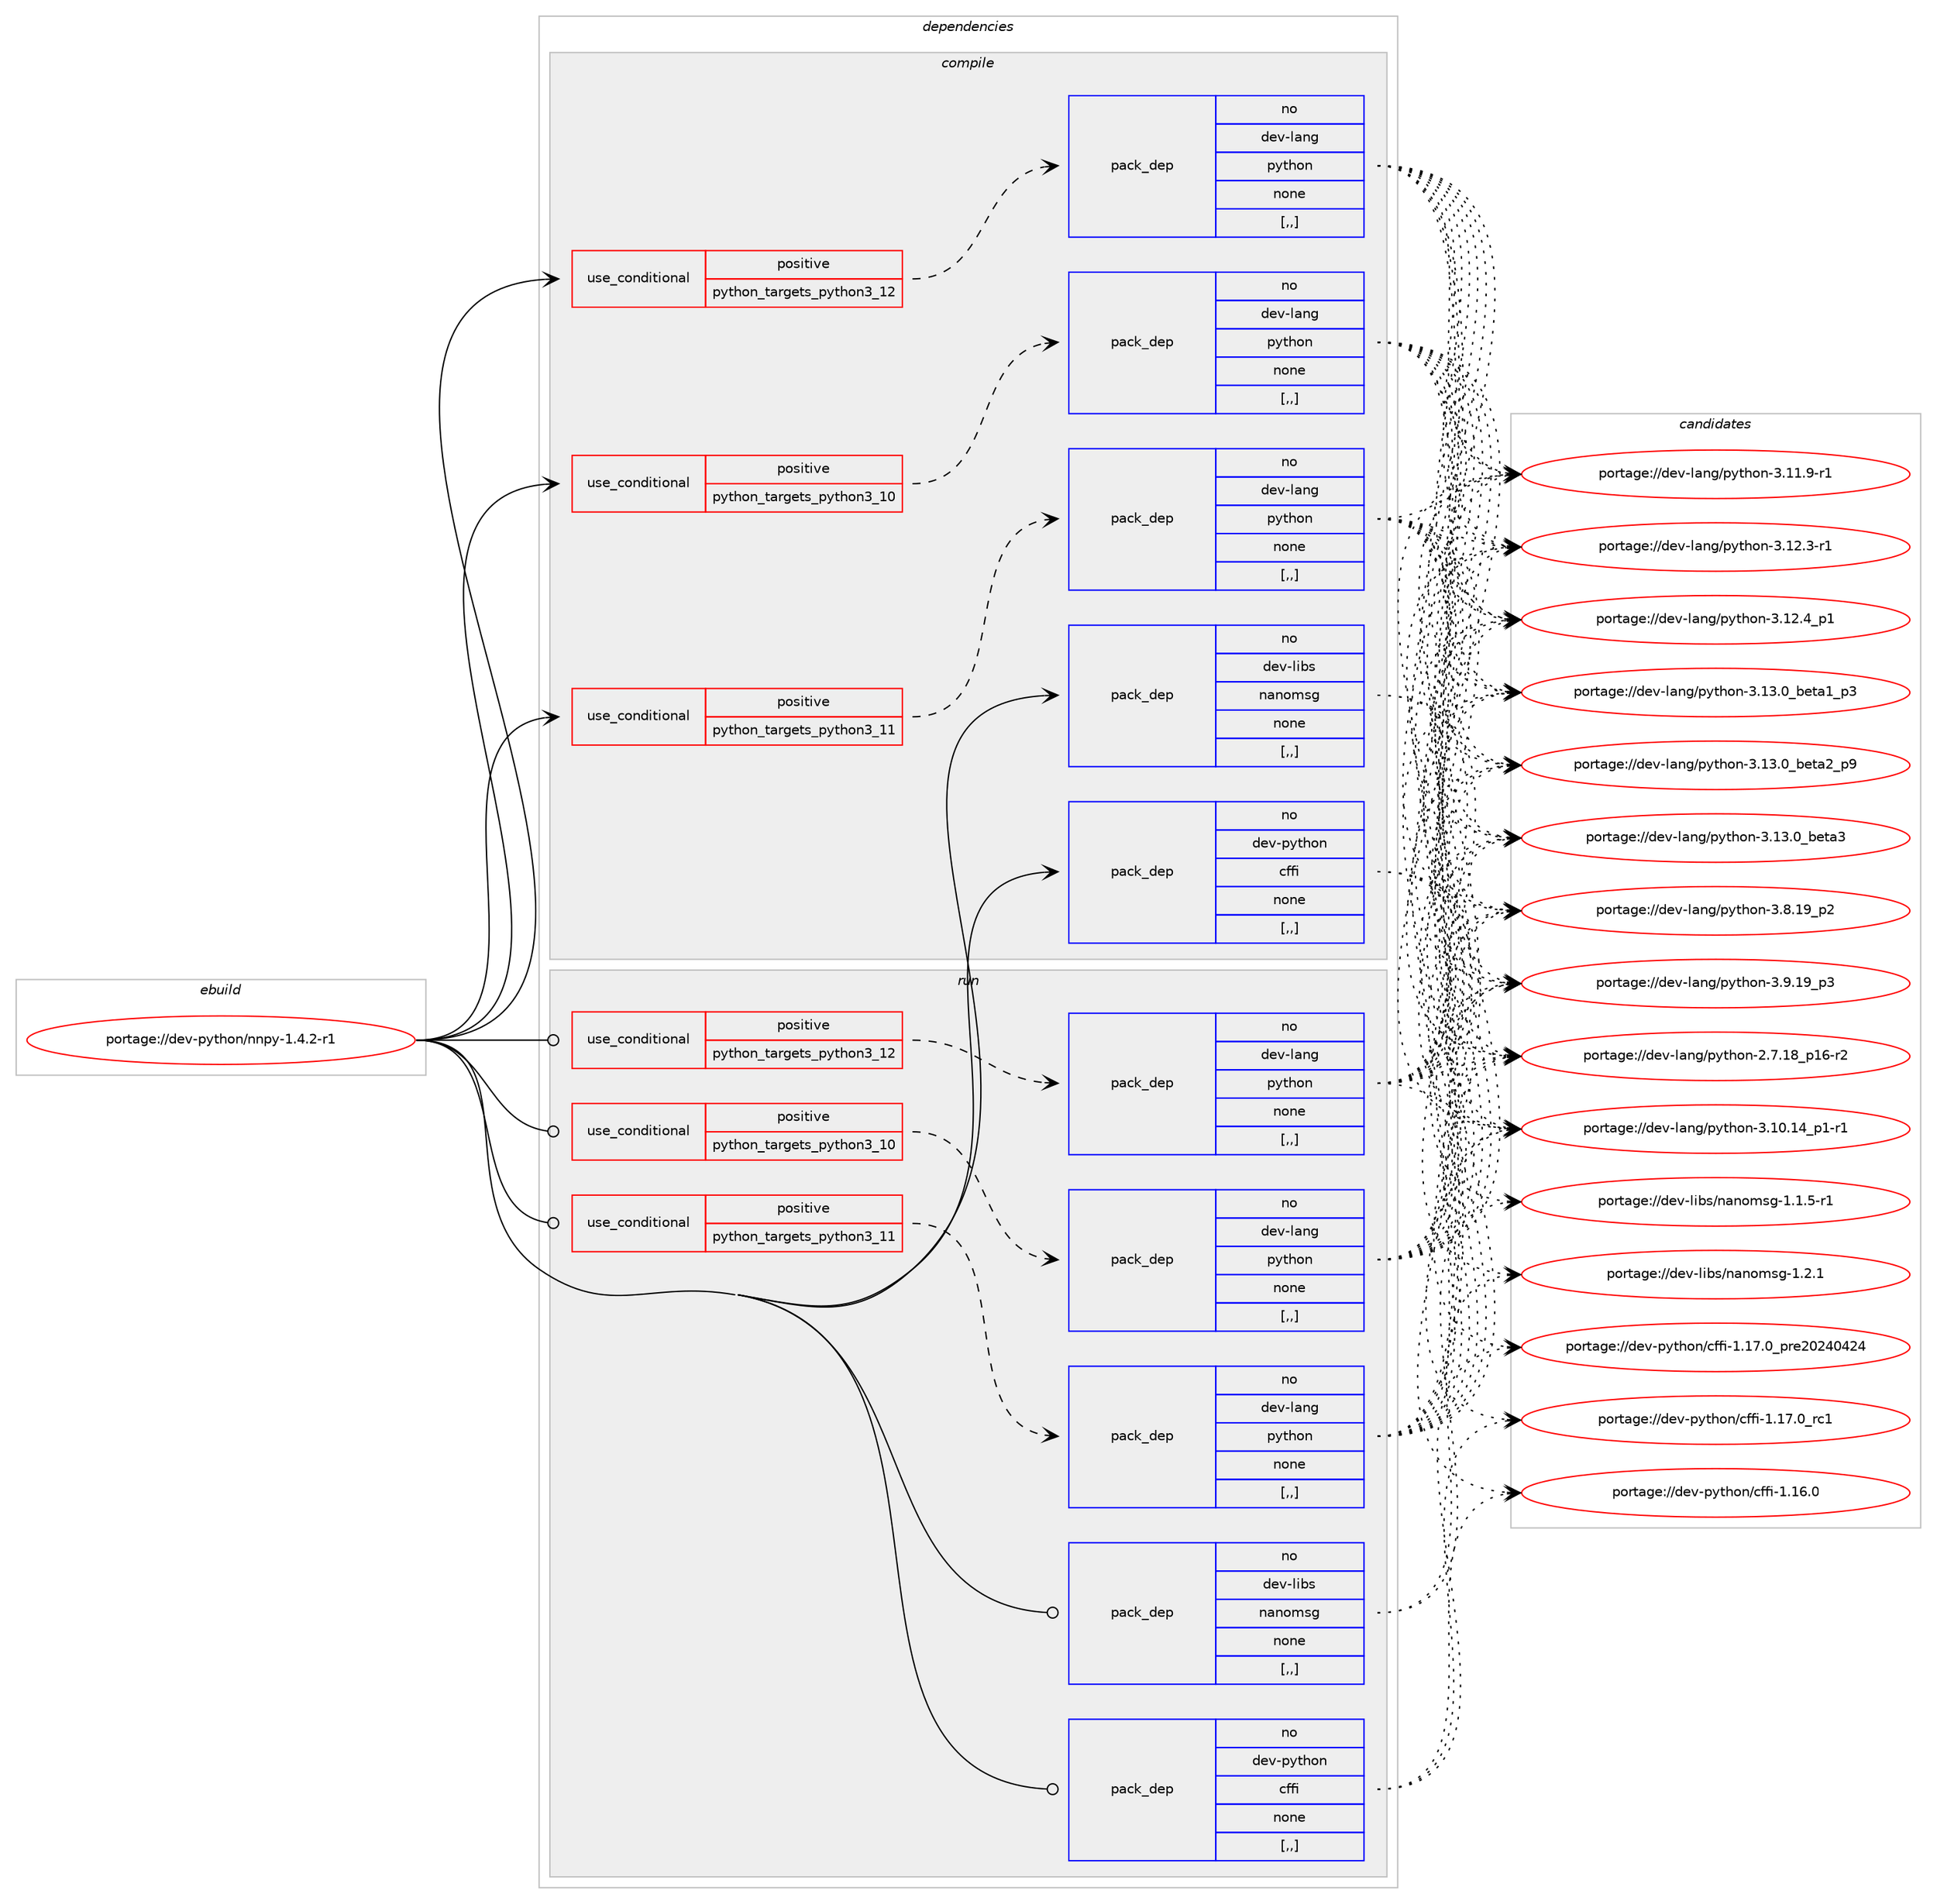 digraph prolog {

# *************
# Graph options
# *************

newrank=true;
concentrate=true;
compound=true;
graph [rankdir=LR,fontname=Helvetica,fontsize=10,ranksep=1.5];#, ranksep=2.5, nodesep=0.2];
edge  [arrowhead=vee];
node  [fontname=Helvetica,fontsize=10];

# **********
# The ebuild
# **********

subgraph cluster_leftcol {
color=gray;
rank=same;
label=<<i>ebuild</i>>;
id [label="portage://dev-python/nnpy-1.4.2-r1", color=red, width=4, href="../dev-python/nnpy-1.4.2-r1.svg"];
}

# ****************
# The dependencies
# ****************

subgraph cluster_midcol {
color=gray;
label=<<i>dependencies</i>>;
subgraph cluster_compile {
fillcolor="#eeeeee";
style=filled;
label=<<i>compile</i>>;
subgraph cond34289 {
dependency149040 [label=<<TABLE BORDER="0" CELLBORDER="1" CELLSPACING="0" CELLPADDING="4"><TR><TD ROWSPAN="3" CELLPADDING="10">use_conditional</TD></TR><TR><TD>positive</TD></TR><TR><TD>python_targets_python3_10</TD></TR></TABLE>>, shape=none, color=red];
subgraph pack113536 {
dependency149041 [label=<<TABLE BORDER="0" CELLBORDER="1" CELLSPACING="0" CELLPADDING="4" WIDTH="220"><TR><TD ROWSPAN="6" CELLPADDING="30">pack_dep</TD></TR><TR><TD WIDTH="110">no</TD></TR><TR><TD>dev-lang</TD></TR><TR><TD>python</TD></TR><TR><TD>none</TD></TR><TR><TD>[,,]</TD></TR></TABLE>>, shape=none, color=blue];
}
dependency149040:e -> dependency149041:w [weight=20,style="dashed",arrowhead="vee"];
}
id:e -> dependency149040:w [weight=20,style="solid",arrowhead="vee"];
subgraph cond34290 {
dependency149042 [label=<<TABLE BORDER="0" CELLBORDER="1" CELLSPACING="0" CELLPADDING="4"><TR><TD ROWSPAN="3" CELLPADDING="10">use_conditional</TD></TR><TR><TD>positive</TD></TR><TR><TD>python_targets_python3_11</TD></TR></TABLE>>, shape=none, color=red];
subgraph pack113537 {
dependency149043 [label=<<TABLE BORDER="0" CELLBORDER="1" CELLSPACING="0" CELLPADDING="4" WIDTH="220"><TR><TD ROWSPAN="6" CELLPADDING="30">pack_dep</TD></TR><TR><TD WIDTH="110">no</TD></TR><TR><TD>dev-lang</TD></TR><TR><TD>python</TD></TR><TR><TD>none</TD></TR><TR><TD>[,,]</TD></TR></TABLE>>, shape=none, color=blue];
}
dependency149042:e -> dependency149043:w [weight=20,style="dashed",arrowhead="vee"];
}
id:e -> dependency149042:w [weight=20,style="solid",arrowhead="vee"];
subgraph cond34291 {
dependency149044 [label=<<TABLE BORDER="0" CELLBORDER="1" CELLSPACING="0" CELLPADDING="4"><TR><TD ROWSPAN="3" CELLPADDING="10">use_conditional</TD></TR><TR><TD>positive</TD></TR><TR><TD>python_targets_python3_12</TD></TR></TABLE>>, shape=none, color=red];
subgraph pack113538 {
dependency149045 [label=<<TABLE BORDER="0" CELLBORDER="1" CELLSPACING="0" CELLPADDING="4" WIDTH="220"><TR><TD ROWSPAN="6" CELLPADDING="30">pack_dep</TD></TR><TR><TD WIDTH="110">no</TD></TR><TR><TD>dev-lang</TD></TR><TR><TD>python</TD></TR><TR><TD>none</TD></TR><TR><TD>[,,]</TD></TR></TABLE>>, shape=none, color=blue];
}
dependency149044:e -> dependency149045:w [weight=20,style="dashed",arrowhead="vee"];
}
id:e -> dependency149044:w [weight=20,style="solid",arrowhead="vee"];
subgraph pack113539 {
dependency149046 [label=<<TABLE BORDER="0" CELLBORDER="1" CELLSPACING="0" CELLPADDING="4" WIDTH="220"><TR><TD ROWSPAN="6" CELLPADDING="30">pack_dep</TD></TR><TR><TD WIDTH="110">no</TD></TR><TR><TD>dev-libs</TD></TR><TR><TD>nanomsg</TD></TR><TR><TD>none</TD></TR><TR><TD>[,,]</TD></TR></TABLE>>, shape=none, color=blue];
}
id:e -> dependency149046:w [weight=20,style="solid",arrowhead="vee"];
subgraph pack113540 {
dependency149047 [label=<<TABLE BORDER="0" CELLBORDER="1" CELLSPACING="0" CELLPADDING="4" WIDTH="220"><TR><TD ROWSPAN="6" CELLPADDING="30">pack_dep</TD></TR><TR><TD WIDTH="110">no</TD></TR><TR><TD>dev-python</TD></TR><TR><TD>cffi</TD></TR><TR><TD>none</TD></TR><TR><TD>[,,]</TD></TR></TABLE>>, shape=none, color=blue];
}
id:e -> dependency149047:w [weight=20,style="solid",arrowhead="vee"];
}
subgraph cluster_compileandrun {
fillcolor="#eeeeee";
style=filled;
label=<<i>compile and run</i>>;
}
subgraph cluster_run {
fillcolor="#eeeeee";
style=filled;
label=<<i>run</i>>;
subgraph cond34292 {
dependency149048 [label=<<TABLE BORDER="0" CELLBORDER="1" CELLSPACING="0" CELLPADDING="4"><TR><TD ROWSPAN="3" CELLPADDING="10">use_conditional</TD></TR><TR><TD>positive</TD></TR><TR><TD>python_targets_python3_10</TD></TR></TABLE>>, shape=none, color=red];
subgraph pack113541 {
dependency149049 [label=<<TABLE BORDER="0" CELLBORDER="1" CELLSPACING="0" CELLPADDING="4" WIDTH="220"><TR><TD ROWSPAN="6" CELLPADDING="30">pack_dep</TD></TR><TR><TD WIDTH="110">no</TD></TR><TR><TD>dev-lang</TD></TR><TR><TD>python</TD></TR><TR><TD>none</TD></TR><TR><TD>[,,]</TD></TR></TABLE>>, shape=none, color=blue];
}
dependency149048:e -> dependency149049:w [weight=20,style="dashed",arrowhead="vee"];
}
id:e -> dependency149048:w [weight=20,style="solid",arrowhead="odot"];
subgraph cond34293 {
dependency149050 [label=<<TABLE BORDER="0" CELLBORDER="1" CELLSPACING="0" CELLPADDING="4"><TR><TD ROWSPAN="3" CELLPADDING="10">use_conditional</TD></TR><TR><TD>positive</TD></TR><TR><TD>python_targets_python3_11</TD></TR></TABLE>>, shape=none, color=red];
subgraph pack113542 {
dependency149051 [label=<<TABLE BORDER="0" CELLBORDER="1" CELLSPACING="0" CELLPADDING="4" WIDTH="220"><TR><TD ROWSPAN="6" CELLPADDING="30">pack_dep</TD></TR><TR><TD WIDTH="110">no</TD></TR><TR><TD>dev-lang</TD></TR><TR><TD>python</TD></TR><TR><TD>none</TD></TR><TR><TD>[,,]</TD></TR></TABLE>>, shape=none, color=blue];
}
dependency149050:e -> dependency149051:w [weight=20,style="dashed",arrowhead="vee"];
}
id:e -> dependency149050:w [weight=20,style="solid",arrowhead="odot"];
subgraph cond34294 {
dependency149052 [label=<<TABLE BORDER="0" CELLBORDER="1" CELLSPACING="0" CELLPADDING="4"><TR><TD ROWSPAN="3" CELLPADDING="10">use_conditional</TD></TR><TR><TD>positive</TD></TR><TR><TD>python_targets_python3_12</TD></TR></TABLE>>, shape=none, color=red];
subgraph pack113543 {
dependency149053 [label=<<TABLE BORDER="0" CELLBORDER="1" CELLSPACING="0" CELLPADDING="4" WIDTH="220"><TR><TD ROWSPAN="6" CELLPADDING="30">pack_dep</TD></TR><TR><TD WIDTH="110">no</TD></TR><TR><TD>dev-lang</TD></TR><TR><TD>python</TD></TR><TR><TD>none</TD></TR><TR><TD>[,,]</TD></TR></TABLE>>, shape=none, color=blue];
}
dependency149052:e -> dependency149053:w [weight=20,style="dashed",arrowhead="vee"];
}
id:e -> dependency149052:w [weight=20,style="solid",arrowhead="odot"];
subgraph pack113544 {
dependency149054 [label=<<TABLE BORDER="0" CELLBORDER="1" CELLSPACING="0" CELLPADDING="4" WIDTH="220"><TR><TD ROWSPAN="6" CELLPADDING="30">pack_dep</TD></TR><TR><TD WIDTH="110">no</TD></TR><TR><TD>dev-libs</TD></TR><TR><TD>nanomsg</TD></TR><TR><TD>none</TD></TR><TR><TD>[,,]</TD></TR></TABLE>>, shape=none, color=blue];
}
id:e -> dependency149054:w [weight=20,style="solid",arrowhead="odot"];
subgraph pack113545 {
dependency149055 [label=<<TABLE BORDER="0" CELLBORDER="1" CELLSPACING="0" CELLPADDING="4" WIDTH="220"><TR><TD ROWSPAN="6" CELLPADDING="30">pack_dep</TD></TR><TR><TD WIDTH="110">no</TD></TR><TR><TD>dev-python</TD></TR><TR><TD>cffi</TD></TR><TR><TD>none</TD></TR><TR><TD>[,,]</TD></TR></TABLE>>, shape=none, color=blue];
}
id:e -> dependency149055:w [weight=20,style="solid",arrowhead="odot"];
}
}

# **************
# The candidates
# **************

subgraph cluster_choices {
rank=same;
color=gray;
label=<<i>candidates</i>>;

subgraph choice113536 {
color=black;
nodesep=1;
choice100101118451089711010347112121116104111110455046554649569511249544511450 [label="portage://dev-lang/python-2.7.18_p16-r2", color=red, width=4,href="../dev-lang/python-2.7.18_p16-r2.svg"];
choice100101118451089711010347112121116104111110455146494846495295112494511449 [label="portage://dev-lang/python-3.10.14_p1-r1", color=red, width=4,href="../dev-lang/python-3.10.14_p1-r1.svg"];
choice100101118451089711010347112121116104111110455146494946574511449 [label="portage://dev-lang/python-3.11.9-r1", color=red, width=4,href="../dev-lang/python-3.11.9-r1.svg"];
choice100101118451089711010347112121116104111110455146495046514511449 [label="portage://dev-lang/python-3.12.3-r1", color=red, width=4,href="../dev-lang/python-3.12.3-r1.svg"];
choice100101118451089711010347112121116104111110455146495046529511249 [label="portage://dev-lang/python-3.12.4_p1", color=red, width=4,href="../dev-lang/python-3.12.4_p1.svg"];
choice10010111845108971101034711212111610411111045514649514648959810111697499511251 [label="portage://dev-lang/python-3.13.0_beta1_p3", color=red, width=4,href="../dev-lang/python-3.13.0_beta1_p3.svg"];
choice10010111845108971101034711212111610411111045514649514648959810111697509511257 [label="portage://dev-lang/python-3.13.0_beta2_p9", color=red, width=4,href="../dev-lang/python-3.13.0_beta2_p9.svg"];
choice1001011184510897110103471121211161041111104551464951464895981011169751 [label="portage://dev-lang/python-3.13.0_beta3", color=red, width=4,href="../dev-lang/python-3.13.0_beta3.svg"];
choice100101118451089711010347112121116104111110455146564649579511250 [label="portage://dev-lang/python-3.8.19_p2", color=red, width=4,href="../dev-lang/python-3.8.19_p2.svg"];
choice100101118451089711010347112121116104111110455146574649579511251 [label="portage://dev-lang/python-3.9.19_p3", color=red, width=4,href="../dev-lang/python-3.9.19_p3.svg"];
dependency149041:e -> choice100101118451089711010347112121116104111110455046554649569511249544511450:w [style=dotted,weight="100"];
dependency149041:e -> choice100101118451089711010347112121116104111110455146494846495295112494511449:w [style=dotted,weight="100"];
dependency149041:e -> choice100101118451089711010347112121116104111110455146494946574511449:w [style=dotted,weight="100"];
dependency149041:e -> choice100101118451089711010347112121116104111110455146495046514511449:w [style=dotted,weight="100"];
dependency149041:e -> choice100101118451089711010347112121116104111110455146495046529511249:w [style=dotted,weight="100"];
dependency149041:e -> choice10010111845108971101034711212111610411111045514649514648959810111697499511251:w [style=dotted,weight="100"];
dependency149041:e -> choice10010111845108971101034711212111610411111045514649514648959810111697509511257:w [style=dotted,weight="100"];
dependency149041:e -> choice1001011184510897110103471121211161041111104551464951464895981011169751:w [style=dotted,weight="100"];
dependency149041:e -> choice100101118451089711010347112121116104111110455146564649579511250:w [style=dotted,weight="100"];
dependency149041:e -> choice100101118451089711010347112121116104111110455146574649579511251:w [style=dotted,weight="100"];
}
subgraph choice113537 {
color=black;
nodesep=1;
choice100101118451089711010347112121116104111110455046554649569511249544511450 [label="portage://dev-lang/python-2.7.18_p16-r2", color=red, width=4,href="../dev-lang/python-2.7.18_p16-r2.svg"];
choice100101118451089711010347112121116104111110455146494846495295112494511449 [label="portage://dev-lang/python-3.10.14_p1-r1", color=red, width=4,href="../dev-lang/python-3.10.14_p1-r1.svg"];
choice100101118451089711010347112121116104111110455146494946574511449 [label="portage://dev-lang/python-3.11.9-r1", color=red, width=4,href="../dev-lang/python-3.11.9-r1.svg"];
choice100101118451089711010347112121116104111110455146495046514511449 [label="portage://dev-lang/python-3.12.3-r1", color=red, width=4,href="../dev-lang/python-3.12.3-r1.svg"];
choice100101118451089711010347112121116104111110455146495046529511249 [label="portage://dev-lang/python-3.12.4_p1", color=red, width=4,href="../dev-lang/python-3.12.4_p1.svg"];
choice10010111845108971101034711212111610411111045514649514648959810111697499511251 [label="portage://dev-lang/python-3.13.0_beta1_p3", color=red, width=4,href="../dev-lang/python-3.13.0_beta1_p3.svg"];
choice10010111845108971101034711212111610411111045514649514648959810111697509511257 [label="portage://dev-lang/python-3.13.0_beta2_p9", color=red, width=4,href="../dev-lang/python-3.13.0_beta2_p9.svg"];
choice1001011184510897110103471121211161041111104551464951464895981011169751 [label="portage://dev-lang/python-3.13.0_beta3", color=red, width=4,href="../dev-lang/python-3.13.0_beta3.svg"];
choice100101118451089711010347112121116104111110455146564649579511250 [label="portage://dev-lang/python-3.8.19_p2", color=red, width=4,href="../dev-lang/python-3.8.19_p2.svg"];
choice100101118451089711010347112121116104111110455146574649579511251 [label="portage://dev-lang/python-3.9.19_p3", color=red, width=4,href="../dev-lang/python-3.9.19_p3.svg"];
dependency149043:e -> choice100101118451089711010347112121116104111110455046554649569511249544511450:w [style=dotted,weight="100"];
dependency149043:e -> choice100101118451089711010347112121116104111110455146494846495295112494511449:w [style=dotted,weight="100"];
dependency149043:e -> choice100101118451089711010347112121116104111110455146494946574511449:w [style=dotted,weight="100"];
dependency149043:e -> choice100101118451089711010347112121116104111110455146495046514511449:w [style=dotted,weight="100"];
dependency149043:e -> choice100101118451089711010347112121116104111110455146495046529511249:w [style=dotted,weight="100"];
dependency149043:e -> choice10010111845108971101034711212111610411111045514649514648959810111697499511251:w [style=dotted,weight="100"];
dependency149043:e -> choice10010111845108971101034711212111610411111045514649514648959810111697509511257:w [style=dotted,weight="100"];
dependency149043:e -> choice1001011184510897110103471121211161041111104551464951464895981011169751:w [style=dotted,weight="100"];
dependency149043:e -> choice100101118451089711010347112121116104111110455146564649579511250:w [style=dotted,weight="100"];
dependency149043:e -> choice100101118451089711010347112121116104111110455146574649579511251:w [style=dotted,weight="100"];
}
subgraph choice113538 {
color=black;
nodesep=1;
choice100101118451089711010347112121116104111110455046554649569511249544511450 [label="portage://dev-lang/python-2.7.18_p16-r2", color=red, width=4,href="../dev-lang/python-2.7.18_p16-r2.svg"];
choice100101118451089711010347112121116104111110455146494846495295112494511449 [label="portage://dev-lang/python-3.10.14_p1-r1", color=red, width=4,href="../dev-lang/python-3.10.14_p1-r1.svg"];
choice100101118451089711010347112121116104111110455146494946574511449 [label="portage://dev-lang/python-3.11.9-r1", color=red, width=4,href="../dev-lang/python-3.11.9-r1.svg"];
choice100101118451089711010347112121116104111110455146495046514511449 [label="portage://dev-lang/python-3.12.3-r1", color=red, width=4,href="../dev-lang/python-3.12.3-r1.svg"];
choice100101118451089711010347112121116104111110455146495046529511249 [label="portage://dev-lang/python-3.12.4_p1", color=red, width=4,href="../dev-lang/python-3.12.4_p1.svg"];
choice10010111845108971101034711212111610411111045514649514648959810111697499511251 [label="portage://dev-lang/python-3.13.0_beta1_p3", color=red, width=4,href="../dev-lang/python-3.13.0_beta1_p3.svg"];
choice10010111845108971101034711212111610411111045514649514648959810111697509511257 [label="portage://dev-lang/python-3.13.0_beta2_p9", color=red, width=4,href="../dev-lang/python-3.13.0_beta2_p9.svg"];
choice1001011184510897110103471121211161041111104551464951464895981011169751 [label="portage://dev-lang/python-3.13.0_beta3", color=red, width=4,href="../dev-lang/python-3.13.0_beta3.svg"];
choice100101118451089711010347112121116104111110455146564649579511250 [label="portage://dev-lang/python-3.8.19_p2", color=red, width=4,href="../dev-lang/python-3.8.19_p2.svg"];
choice100101118451089711010347112121116104111110455146574649579511251 [label="portage://dev-lang/python-3.9.19_p3", color=red, width=4,href="../dev-lang/python-3.9.19_p3.svg"];
dependency149045:e -> choice100101118451089711010347112121116104111110455046554649569511249544511450:w [style=dotted,weight="100"];
dependency149045:e -> choice100101118451089711010347112121116104111110455146494846495295112494511449:w [style=dotted,weight="100"];
dependency149045:e -> choice100101118451089711010347112121116104111110455146494946574511449:w [style=dotted,weight="100"];
dependency149045:e -> choice100101118451089711010347112121116104111110455146495046514511449:w [style=dotted,weight="100"];
dependency149045:e -> choice100101118451089711010347112121116104111110455146495046529511249:w [style=dotted,weight="100"];
dependency149045:e -> choice10010111845108971101034711212111610411111045514649514648959810111697499511251:w [style=dotted,weight="100"];
dependency149045:e -> choice10010111845108971101034711212111610411111045514649514648959810111697509511257:w [style=dotted,weight="100"];
dependency149045:e -> choice1001011184510897110103471121211161041111104551464951464895981011169751:w [style=dotted,weight="100"];
dependency149045:e -> choice100101118451089711010347112121116104111110455146564649579511250:w [style=dotted,weight="100"];
dependency149045:e -> choice100101118451089711010347112121116104111110455146574649579511251:w [style=dotted,weight="100"];
}
subgraph choice113539 {
color=black;
nodesep=1;
choice100101118451081059811547110971101111091151034549464946534511449 [label="portage://dev-libs/nanomsg-1.1.5-r1", color=red, width=4,href="../dev-libs/nanomsg-1.1.5-r1.svg"];
choice10010111845108105981154711097110111109115103454946504649 [label="portage://dev-libs/nanomsg-1.2.1", color=red, width=4,href="../dev-libs/nanomsg-1.2.1.svg"];
dependency149046:e -> choice100101118451081059811547110971101111091151034549464946534511449:w [style=dotted,weight="100"];
dependency149046:e -> choice10010111845108105981154711097110111109115103454946504649:w [style=dotted,weight="100"];
}
subgraph choice113540 {
color=black;
nodesep=1;
choice10010111845112121116104111110479910210210545494649544648 [label="portage://dev-python/cffi-1.16.0", color=red, width=4,href="../dev-python/cffi-1.16.0.svg"];
choice10010111845112121116104111110479910210210545494649554648951121141015048505248525052 [label="portage://dev-python/cffi-1.17.0_pre20240424", color=red, width=4,href="../dev-python/cffi-1.17.0_pre20240424.svg"];
choice10010111845112121116104111110479910210210545494649554648951149949 [label="portage://dev-python/cffi-1.17.0_rc1", color=red, width=4,href="../dev-python/cffi-1.17.0_rc1.svg"];
dependency149047:e -> choice10010111845112121116104111110479910210210545494649544648:w [style=dotted,weight="100"];
dependency149047:e -> choice10010111845112121116104111110479910210210545494649554648951121141015048505248525052:w [style=dotted,weight="100"];
dependency149047:e -> choice10010111845112121116104111110479910210210545494649554648951149949:w [style=dotted,weight="100"];
}
subgraph choice113541 {
color=black;
nodesep=1;
choice100101118451089711010347112121116104111110455046554649569511249544511450 [label="portage://dev-lang/python-2.7.18_p16-r2", color=red, width=4,href="../dev-lang/python-2.7.18_p16-r2.svg"];
choice100101118451089711010347112121116104111110455146494846495295112494511449 [label="portage://dev-lang/python-3.10.14_p1-r1", color=red, width=4,href="../dev-lang/python-3.10.14_p1-r1.svg"];
choice100101118451089711010347112121116104111110455146494946574511449 [label="portage://dev-lang/python-3.11.9-r1", color=red, width=4,href="../dev-lang/python-3.11.9-r1.svg"];
choice100101118451089711010347112121116104111110455146495046514511449 [label="portage://dev-lang/python-3.12.3-r1", color=red, width=4,href="../dev-lang/python-3.12.3-r1.svg"];
choice100101118451089711010347112121116104111110455146495046529511249 [label="portage://dev-lang/python-3.12.4_p1", color=red, width=4,href="../dev-lang/python-3.12.4_p1.svg"];
choice10010111845108971101034711212111610411111045514649514648959810111697499511251 [label="portage://dev-lang/python-3.13.0_beta1_p3", color=red, width=4,href="../dev-lang/python-3.13.0_beta1_p3.svg"];
choice10010111845108971101034711212111610411111045514649514648959810111697509511257 [label="portage://dev-lang/python-3.13.0_beta2_p9", color=red, width=4,href="../dev-lang/python-3.13.0_beta2_p9.svg"];
choice1001011184510897110103471121211161041111104551464951464895981011169751 [label="portage://dev-lang/python-3.13.0_beta3", color=red, width=4,href="../dev-lang/python-3.13.0_beta3.svg"];
choice100101118451089711010347112121116104111110455146564649579511250 [label="portage://dev-lang/python-3.8.19_p2", color=red, width=4,href="../dev-lang/python-3.8.19_p2.svg"];
choice100101118451089711010347112121116104111110455146574649579511251 [label="portage://dev-lang/python-3.9.19_p3", color=red, width=4,href="../dev-lang/python-3.9.19_p3.svg"];
dependency149049:e -> choice100101118451089711010347112121116104111110455046554649569511249544511450:w [style=dotted,weight="100"];
dependency149049:e -> choice100101118451089711010347112121116104111110455146494846495295112494511449:w [style=dotted,weight="100"];
dependency149049:e -> choice100101118451089711010347112121116104111110455146494946574511449:w [style=dotted,weight="100"];
dependency149049:e -> choice100101118451089711010347112121116104111110455146495046514511449:w [style=dotted,weight="100"];
dependency149049:e -> choice100101118451089711010347112121116104111110455146495046529511249:w [style=dotted,weight="100"];
dependency149049:e -> choice10010111845108971101034711212111610411111045514649514648959810111697499511251:w [style=dotted,weight="100"];
dependency149049:e -> choice10010111845108971101034711212111610411111045514649514648959810111697509511257:w [style=dotted,weight="100"];
dependency149049:e -> choice1001011184510897110103471121211161041111104551464951464895981011169751:w [style=dotted,weight="100"];
dependency149049:e -> choice100101118451089711010347112121116104111110455146564649579511250:w [style=dotted,weight="100"];
dependency149049:e -> choice100101118451089711010347112121116104111110455146574649579511251:w [style=dotted,weight="100"];
}
subgraph choice113542 {
color=black;
nodesep=1;
choice100101118451089711010347112121116104111110455046554649569511249544511450 [label="portage://dev-lang/python-2.7.18_p16-r2", color=red, width=4,href="../dev-lang/python-2.7.18_p16-r2.svg"];
choice100101118451089711010347112121116104111110455146494846495295112494511449 [label="portage://dev-lang/python-3.10.14_p1-r1", color=red, width=4,href="../dev-lang/python-3.10.14_p1-r1.svg"];
choice100101118451089711010347112121116104111110455146494946574511449 [label="portage://dev-lang/python-3.11.9-r1", color=red, width=4,href="../dev-lang/python-3.11.9-r1.svg"];
choice100101118451089711010347112121116104111110455146495046514511449 [label="portage://dev-lang/python-3.12.3-r1", color=red, width=4,href="../dev-lang/python-3.12.3-r1.svg"];
choice100101118451089711010347112121116104111110455146495046529511249 [label="portage://dev-lang/python-3.12.4_p1", color=red, width=4,href="../dev-lang/python-3.12.4_p1.svg"];
choice10010111845108971101034711212111610411111045514649514648959810111697499511251 [label="portage://dev-lang/python-3.13.0_beta1_p3", color=red, width=4,href="../dev-lang/python-3.13.0_beta1_p3.svg"];
choice10010111845108971101034711212111610411111045514649514648959810111697509511257 [label="portage://dev-lang/python-3.13.0_beta2_p9", color=red, width=4,href="../dev-lang/python-3.13.0_beta2_p9.svg"];
choice1001011184510897110103471121211161041111104551464951464895981011169751 [label="portage://dev-lang/python-3.13.0_beta3", color=red, width=4,href="../dev-lang/python-3.13.0_beta3.svg"];
choice100101118451089711010347112121116104111110455146564649579511250 [label="portage://dev-lang/python-3.8.19_p2", color=red, width=4,href="../dev-lang/python-3.8.19_p2.svg"];
choice100101118451089711010347112121116104111110455146574649579511251 [label="portage://dev-lang/python-3.9.19_p3", color=red, width=4,href="../dev-lang/python-3.9.19_p3.svg"];
dependency149051:e -> choice100101118451089711010347112121116104111110455046554649569511249544511450:w [style=dotted,weight="100"];
dependency149051:e -> choice100101118451089711010347112121116104111110455146494846495295112494511449:w [style=dotted,weight="100"];
dependency149051:e -> choice100101118451089711010347112121116104111110455146494946574511449:w [style=dotted,weight="100"];
dependency149051:e -> choice100101118451089711010347112121116104111110455146495046514511449:w [style=dotted,weight="100"];
dependency149051:e -> choice100101118451089711010347112121116104111110455146495046529511249:w [style=dotted,weight="100"];
dependency149051:e -> choice10010111845108971101034711212111610411111045514649514648959810111697499511251:w [style=dotted,weight="100"];
dependency149051:e -> choice10010111845108971101034711212111610411111045514649514648959810111697509511257:w [style=dotted,weight="100"];
dependency149051:e -> choice1001011184510897110103471121211161041111104551464951464895981011169751:w [style=dotted,weight="100"];
dependency149051:e -> choice100101118451089711010347112121116104111110455146564649579511250:w [style=dotted,weight="100"];
dependency149051:e -> choice100101118451089711010347112121116104111110455146574649579511251:w [style=dotted,weight="100"];
}
subgraph choice113543 {
color=black;
nodesep=1;
choice100101118451089711010347112121116104111110455046554649569511249544511450 [label="portage://dev-lang/python-2.7.18_p16-r2", color=red, width=4,href="../dev-lang/python-2.7.18_p16-r2.svg"];
choice100101118451089711010347112121116104111110455146494846495295112494511449 [label="portage://dev-lang/python-3.10.14_p1-r1", color=red, width=4,href="../dev-lang/python-3.10.14_p1-r1.svg"];
choice100101118451089711010347112121116104111110455146494946574511449 [label="portage://dev-lang/python-3.11.9-r1", color=red, width=4,href="../dev-lang/python-3.11.9-r1.svg"];
choice100101118451089711010347112121116104111110455146495046514511449 [label="portage://dev-lang/python-3.12.3-r1", color=red, width=4,href="../dev-lang/python-3.12.3-r1.svg"];
choice100101118451089711010347112121116104111110455146495046529511249 [label="portage://dev-lang/python-3.12.4_p1", color=red, width=4,href="../dev-lang/python-3.12.4_p1.svg"];
choice10010111845108971101034711212111610411111045514649514648959810111697499511251 [label="portage://dev-lang/python-3.13.0_beta1_p3", color=red, width=4,href="../dev-lang/python-3.13.0_beta1_p3.svg"];
choice10010111845108971101034711212111610411111045514649514648959810111697509511257 [label="portage://dev-lang/python-3.13.0_beta2_p9", color=red, width=4,href="../dev-lang/python-3.13.0_beta2_p9.svg"];
choice1001011184510897110103471121211161041111104551464951464895981011169751 [label="portage://dev-lang/python-3.13.0_beta3", color=red, width=4,href="../dev-lang/python-3.13.0_beta3.svg"];
choice100101118451089711010347112121116104111110455146564649579511250 [label="portage://dev-lang/python-3.8.19_p2", color=red, width=4,href="../dev-lang/python-3.8.19_p2.svg"];
choice100101118451089711010347112121116104111110455146574649579511251 [label="portage://dev-lang/python-3.9.19_p3", color=red, width=4,href="../dev-lang/python-3.9.19_p3.svg"];
dependency149053:e -> choice100101118451089711010347112121116104111110455046554649569511249544511450:w [style=dotted,weight="100"];
dependency149053:e -> choice100101118451089711010347112121116104111110455146494846495295112494511449:w [style=dotted,weight="100"];
dependency149053:e -> choice100101118451089711010347112121116104111110455146494946574511449:w [style=dotted,weight="100"];
dependency149053:e -> choice100101118451089711010347112121116104111110455146495046514511449:w [style=dotted,weight="100"];
dependency149053:e -> choice100101118451089711010347112121116104111110455146495046529511249:w [style=dotted,weight="100"];
dependency149053:e -> choice10010111845108971101034711212111610411111045514649514648959810111697499511251:w [style=dotted,weight="100"];
dependency149053:e -> choice10010111845108971101034711212111610411111045514649514648959810111697509511257:w [style=dotted,weight="100"];
dependency149053:e -> choice1001011184510897110103471121211161041111104551464951464895981011169751:w [style=dotted,weight="100"];
dependency149053:e -> choice100101118451089711010347112121116104111110455146564649579511250:w [style=dotted,weight="100"];
dependency149053:e -> choice100101118451089711010347112121116104111110455146574649579511251:w [style=dotted,weight="100"];
}
subgraph choice113544 {
color=black;
nodesep=1;
choice100101118451081059811547110971101111091151034549464946534511449 [label="portage://dev-libs/nanomsg-1.1.5-r1", color=red, width=4,href="../dev-libs/nanomsg-1.1.5-r1.svg"];
choice10010111845108105981154711097110111109115103454946504649 [label="portage://dev-libs/nanomsg-1.2.1", color=red, width=4,href="../dev-libs/nanomsg-1.2.1.svg"];
dependency149054:e -> choice100101118451081059811547110971101111091151034549464946534511449:w [style=dotted,weight="100"];
dependency149054:e -> choice10010111845108105981154711097110111109115103454946504649:w [style=dotted,weight="100"];
}
subgraph choice113545 {
color=black;
nodesep=1;
choice10010111845112121116104111110479910210210545494649544648 [label="portage://dev-python/cffi-1.16.0", color=red, width=4,href="../dev-python/cffi-1.16.0.svg"];
choice10010111845112121116104111110479910210210545494649554648951121141015048505248525052 [label="portage://dev-python/cffi-1.17.0_pre20240424", color=red, width=4,href="../dev-python/cffi-1.17.0_pre20240424.svg"];
choice10010111845112121116104111110479910210210545494649554648951149949 [label="portage://dev-python/cffi-1.17.0_rc1", color=red, width=4,href="../dev-python/cffi-1.17.0_rc1.svg"];
dependency149055:e -> choice10010111845112121116104111110479910210210545494649544648:w [style=dotted,weight="100"];
dependency149055:e -> choice10010111845112121116104111110479910210210545494649554648951121141015048505248525052:w [style=dotted,weight="100"];
dependency149055:e -> choice10010111845112121116104111110479910210210545494649554648951149949:w [style=dotted,weight="100"];
}
}

}
